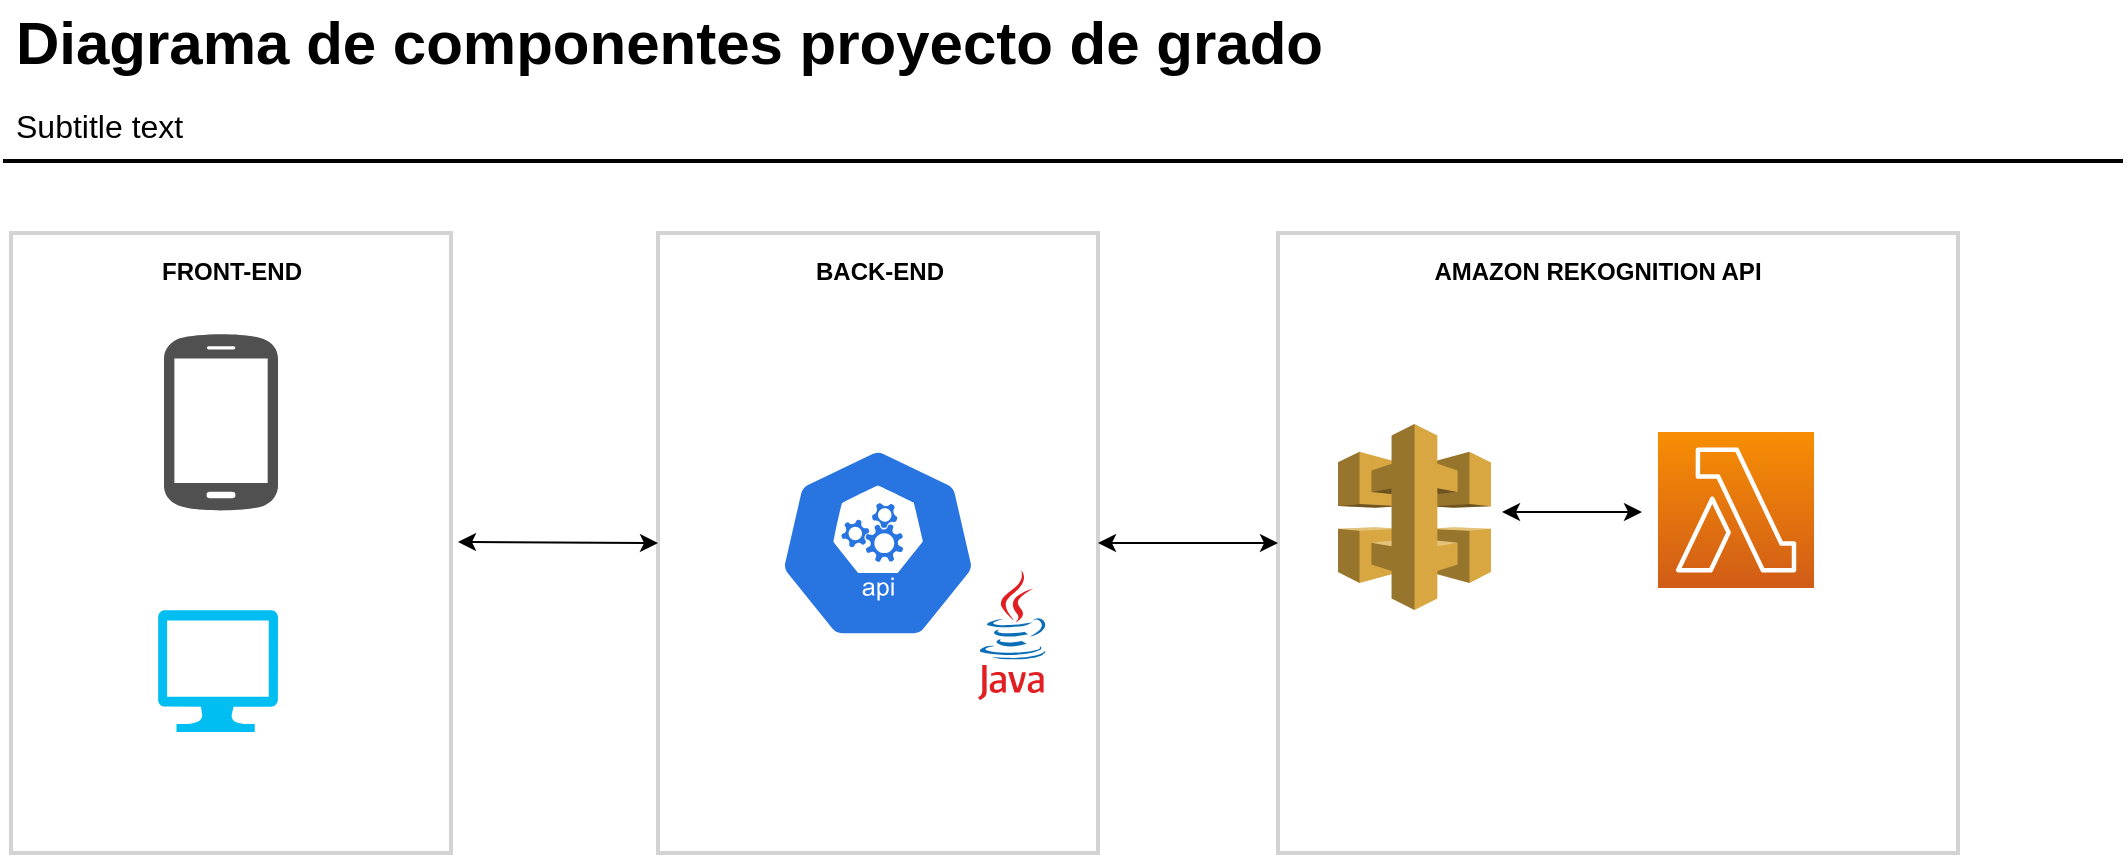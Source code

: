 <mxfile version="14.9.1" type="github">
  <diagram id="Ht1M8jgEwFfnCIfOTk4-" name="Page-1">
    <mxGraphModel dx="1021" dy="529" grid="1" gridSize="10" guides="1" tooltips="1" connect="1" arrows="1" fold="1" page="1" pageScale="1" pageWidth="1169" pageHeight="827" math="0" shadow="0">
      <root>
        <mxCell id="0" />
        <mxCell id="1" parent="0" />
        <mxCell id="bTMXntHbuXdUkVzYNGNJ-6" value="" style="rounded=0;whiteSpace=wrap;html=1;fillColor=none;strokeColor=#d3d3d3;strokeWidth=2;" vertex="1" parent="1">
          <mxGeometry x="380" y="180.5" width="220" height="310" as="geometry" />
        </mxCell>
        <mxCell id="-QjtrjUzRDEMRZ5MF8oH-47" value="Diagrama de componentes proyecto de grado" style="text;html=1;resizable=0;points=[];autosize=1;align=left;verticalAlign=top;spacingTop=-4;fontSize=30;fontStyle=1" parent="1" vertex="1">
          <mxGeometry x="56.5" y="64.5" width="670" height="40" as="geometry" />
        </mxCell>
        <mxCell id="-QjtrjUzRDEMRZ5MF8oH-48" value="Subtitle text&lt;br style=&quot;font-size: 16px&quot;&gt;" style="text;html=1;resizable=0;points=[];autosize=1;align=left;verticalAlign=top;spacingTop=-4;fontSize=16;" parent="1" vertex="1">
          <mxGeometry x="56.5" y="114.5" width="100" height="20" as="geometry" />
        </mxCell>
        <mxCell id="SCVMTBWpLvtzJIhz15lM-1" value="" style="line;strokeWidth=2;html=1;fontSize=14;" parent="1" vertex="1">
          <mxGeometry x="52.5" y="139.5" width="1060" height="10" as="geometry" />
        </mxCell>
        <mxCell id="bTMXntHbuXdUkVzYNGNJ-1" value="" style="pointerEvents=1;shadow=0;dashed=0;html=1;strokeColor=none;fillColor=#505050;labelPosition=center;verticalLabelPosition=bottom;verticalAlign=top;outlineConnect=0;align=center;shape=mxgraph.office.devices.cell_phone_android_standalone;" vertex="1" parent="1">
          <mxGeometry x="133" y="230" width="57" height="90" as="geometry" />
        </mxCell>
        <mxCell id="bTMXntHbuXdUkVzYNGNJ-2" value="" style="verticalLabelPosition=bottom;html=1;verticalAlign=top;align=center;strokeColor=none;fillColor=#00BEF2;shape=mxgraph.azure.computer;pointerEvents=1;" vertex="1" parent="1">
          <mxGeometry x="130" y="369" width="60" height="61" as="geometry" />
        </mxCell>
        <mxCell id="bTMXntHbuXdUkVzYNGNJ-3" value="" style="rounded=0;whiteSpace=wrap;html=1;fillColor=none;strokeColor=#d3d3d3;strokeWidth=2;" vertex="1" parent="1">
          <mxGeometry x="56.5" y="180.5" width="220" height="310" as="geometry" />
        </mxCell>
        <mxCell id="bTMXntHbuXdUkVzYNGNJ-4" value="" style="dashed=0;outlineConnect=0;html=1;align=center;labelPosition=center;verticalLabelPosition=bottom;verticalAlign=top;shape=mxgraph.weblogos.java" vertex="1" parent="1">
          <mxGeometry x="540" y="349" width="34.4" height="65" as="geometry" />
        </mxCell>
        <mxCell id="bTMXntHbuXdUkVzYNGNJ-5" value="" style="html=1;dashed=0;whitespace=wrap;fillColor=#2875E2;strokeColor=#ffffff;points=[[0.005,0.63,0],[0.1,0.2,0],[0.9,0.2,0],[0.5,0,0],[0.995,0.63,0],[0.72,0.99,0],[0.5,1,0],[0.28,0.99,0]];shape=mxgraph.kubernetes.icon;prIcon=api" vertex="1" parent="1">
          <mxGeometry x="435" y="287.5" width="110" height="96" as="geometry" />
        </mxCell>
        <mxCell id="bTMXntHbuXdUkVzYNGNJ-7" value="BACK-END" style="text;html=1;strokeColor=none;fillColor=none;align=center;verticalAlign=middle;whiteSpace=wrap;rounded=0;fontStyle=1" vertex="1" parent="1">
          <mxGeometry x="452" y="190" width="78" height="20" as="geometry" />
        </mxCell>
        <mxCell id="bTMXntHbuXdUkVzYNGNJ-8" value="FRONT-END" style="text;html=1;strokeColor=none;fillColor=none;align=center;verticalAlign=middle;whiteSpace=wrap;rounded=0;fontStyle=1" vertex="1" parent="1">
          <mxGeometry x="127.5" y="190" width="78" height="20" as="geometry" />
        </mxCell>
        <mxCell id="bTMXntHbuXdUkVzYNGNJ-10" value="" style="rounded=0;whiteSpace=wrap;html=1;fillColor=none;strokeColor=#d3d3d3;strokeWidth=2;" vertex="1" parent="1">
          <mxGeometry x="690" y="180.5" width="340" height="310" as="geometry" />
        </mxCell>
        <mxCell id="bTMXntHbuXdUkVzYNGNJ-13" value="AMAZON REKOGNITION API" style="text;html=1;strokeColor=none;fillColor=none;align=center;verticalAlign=middle;whiteSpace=wrap;rounded=0;fontStyle=1" vertex="1" parent="1">
          <mxGeometry x="720" y="190" width="260" height="20" as="geometry" />
        </mxCell>
        <mxCell id="bTMXntHbuXdUkVzYNGNJ-14" value="" style="outlineConnect=0;dashed=0;verticalLabelPosition=bottom;verticalAlign=top;align=center;html=1;shape=mxgraph.aws3.api_gateway;fillColor=#D9A741;gradientColor=none;" vertex="1" parent="1">
          <mxGeometry x="720" y="276" width="76.5" height="93" as="geometry" />
        </mxCell>
        <mxCell id="bTMXntHbuXdUkVzYNGNJ-15" value="" style="points=[[0,0,0],[0.25,0,0],[0.5,0,0],[0.75,0,0],[1,0,0],[0,1,0],[0.25,1,0],[0.5,1,0],[0.75,1,0],[1,1,0],[0,0.25,0],[0,0.5,0],[0,0.75,0],[1,0.25,0],[1,0.5,0],[1,0.75,0]];outlineConnect=0;fontColor=#232F3E;gradientColor=#F78E04;gradientDirection=north;fillColor=#D05C17;strokeColor=#ffffff;dashed=0;verticalLabelPosition=bottom;verticalAlign=top;align=center;html=1;fontSize=12;fontStyle=0;aspect=fixed;shape=mxgraph.aws4.resourceIcon;resIcon=mxgraph.aws4.lambda;" vertex="1" parent="1">
          <mxGeometry x="880" y="280" width="78" height="78" as="geometry" />
        </mxCell>
        <mxCell id="bTMXntHbuXdUkVzYNGNJ-17" value="" style="shape=image;html=1;verticalAlign=top;verticalLabelPosition=bottom;labelBackgroundColor=#ffffff;imageAspect=0;aspect=fixed;image=https://cdn3.iconfinder.com/data/icons/logos-and-brands-adobe/512/267_Python-128.png" vertex="1" parent="1">
          <mxGeometry x="960" y="336.5" width="61" height="61" as="geometry" />
        </mxCell>
        <mxCell id="bTMXntHbuXdUkVzYNGNJ-18" value="" style="endArrow=classic;startArrow=classic;html=1;entryX=0;entryY=0.5;entryDx=0;entryDy=0;" edge="1" parent="1" target="bTMXntHbuXdUkVzYNGNJ-6">
          <mxGeometry width="50" height="50" relative="1" as="geometry">
            <mxPoint x="280" y="335" as="sourcePoint" />
            <mxPoint x="340" y="370" as="targetPoint" />
          </mxGeometry>
        </mxCell>
        <mxCell id="bTMXntHbuXdUkVzYNGNJ-19" value="" style="endArrow=classic;startArrow=classic;html=1;entryX=0;entryY=0.5;entryDx=0;entryDy=0;exitX=1;exitY=0.5;exitDx=0;exitDy=0;" edge="1" parent="1" source="bTMXntHbuXdUkVzYNGNJ-6" target="bTMXntHbuXdUkVzYNGNJ-10">
          <mxGeometry width="50" height="50" relative="1" as="geometry">
            <mxPoint x="584" y="335" as="sourcePoint" />
            <mxPoint x="668" y="337.0" as="targetPoint" />
          </mxGeometry>
        </mxCell>
        <mxCell id="bTMXntHbuXdUkVzYNGNJ-20" value="" style="endArrow=classic;startArrow=classic;html=1;" edge="1" parent="1">
          <mxGeometry width="50" height="50" relative="1" as="geometry">
            <mxPoint x="802" y="320" as="sourcePoint" />
            <mxPoint x="872" y="320" as="targetPoint" />
          </mxGeometry>
        </mxCell>
        <mxCell id="bTMXntHbuXdUkVzYNGNJ-21" value="" style="shape=image;html=1;verticalAlign=top;verticalLabelPosition=bottom;labelBackgroundColor=#ffffff;imageAspect=0;aspect=fixed;image=https://cdn4.iconfinder.com/data/icons/logos-3/512/Ionic_Logo-2-128.png" vertex="1" parent="1">
          <mxGeometry x="205.5" y="420" width="56" height="56" as="geometry" />
        </mxCell>
      </root>
    </mxGraphModel>
  </diagram>
</mxfile>
